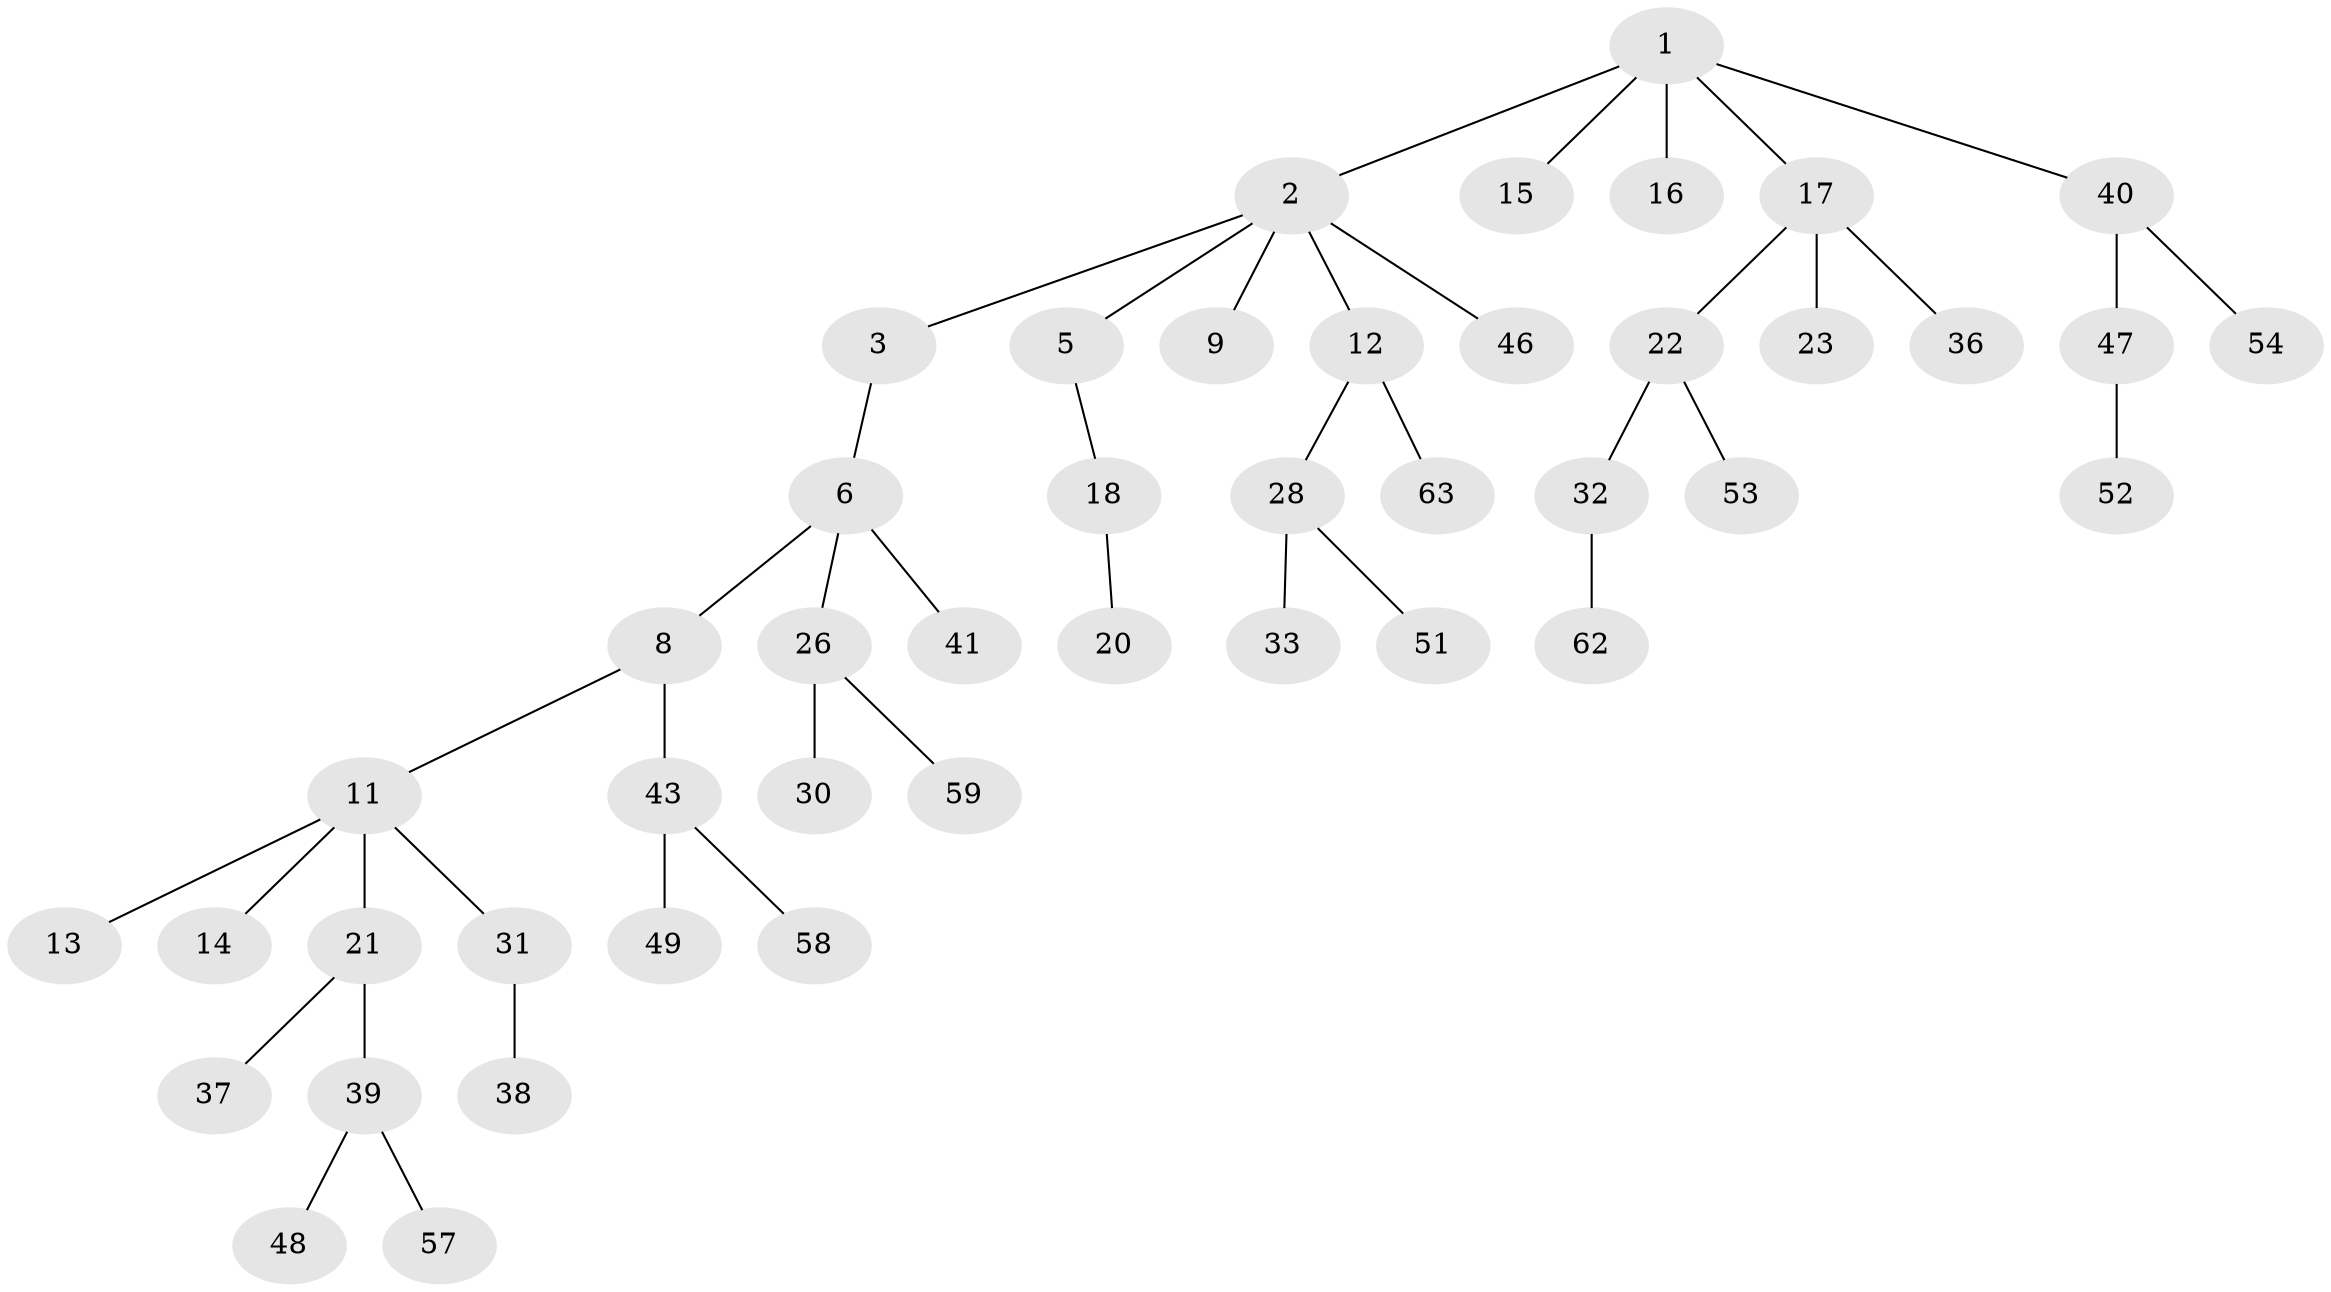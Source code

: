 // Generated by graph-tools (version 1.1) at 2025/24/03/03/25 07:24:05]
// undirected, 45 vertices, 44 edges
graph export_dot {
graph [start="1"]
  node [color=gray90,style=filled];
  1 [super="+7"];
  2 [super="+4"];
  3 [super="+42"];
  5 [super="+10"];
  6 [super="+25"];
  8;
  9;
  11 [super="+35"];
  12 [super="+60"];
  13 [super="+19"];
  14;
  15;
  16;
  17 [super="+29"];
  18 [super="+24"];
  20 [super="+34"];
  21 [super="+55"];
  22 [super="+27"];
  23;
  26 [super="+44"];
  28;
  30;
  31;
  32;
  33;
  36;
  37;
  38;
  39 [super="+64"];
  40 [super="+45"];
  41;
  43 [super="+50"];
  46;
  47 [super="+65"];
  48;
  49;
  51 [super="+61"];
  52;
  53;
  54 [super="+56"];
  57;
  58;
  59;
  62;
  63;
  1 -- 2;
  1 -- 17;
  1 -- 16;
  1 -- 40;
  1 -- 15;
  2 -- 3;
  2 -- 46;
  2 -- 9;
  2 -- 12;
  2 -- 5;
  3 -- 6;
  5 -- 18;
  6 -- 8;
  6 -- 41;
  6 -- 26;
  8 -- 11;
  8 -- 43;
  11 -- 13;
  11 -- 14;
  11 -- 21;
  11 -- 31;
  12 -- 28;
  12 -- 63;
  17 -- 22;
  17 -- 23;
  17 -- 36;
  18 -- 20;
  21 -- 37;
  21 -- 39;
  22 -- 32;
  22 -- 53;
  26 -- 30;
  26 -- 59;
  28 -- 33;
  28 -- 51;
  31 -- 38;
  32 -- 62;
  39 -- 48;
  39 -- 57;
  40 -- 54;
  40 -- 47;
  43 -- 49;
  43 -- 58;
  47 -- 52;
}
